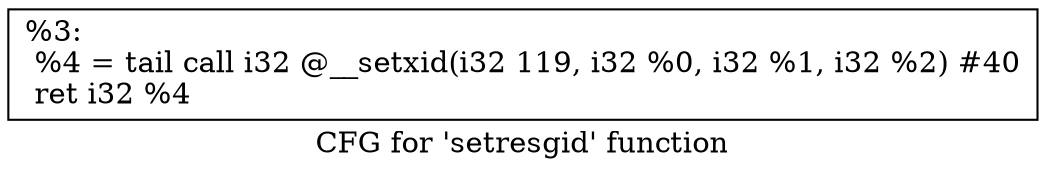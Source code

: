 digraph "CFG for 'setresgid' function" {
	label="CFG for 'setresgid' function";

	Node0x1bf9550 [shape=record,label="{%3:\l  %4 = tail call i32 @__setxid(i32 119, i32 %0, i32 %1, i32 %2) #40\l  ret i32 %4\l}"];
}
